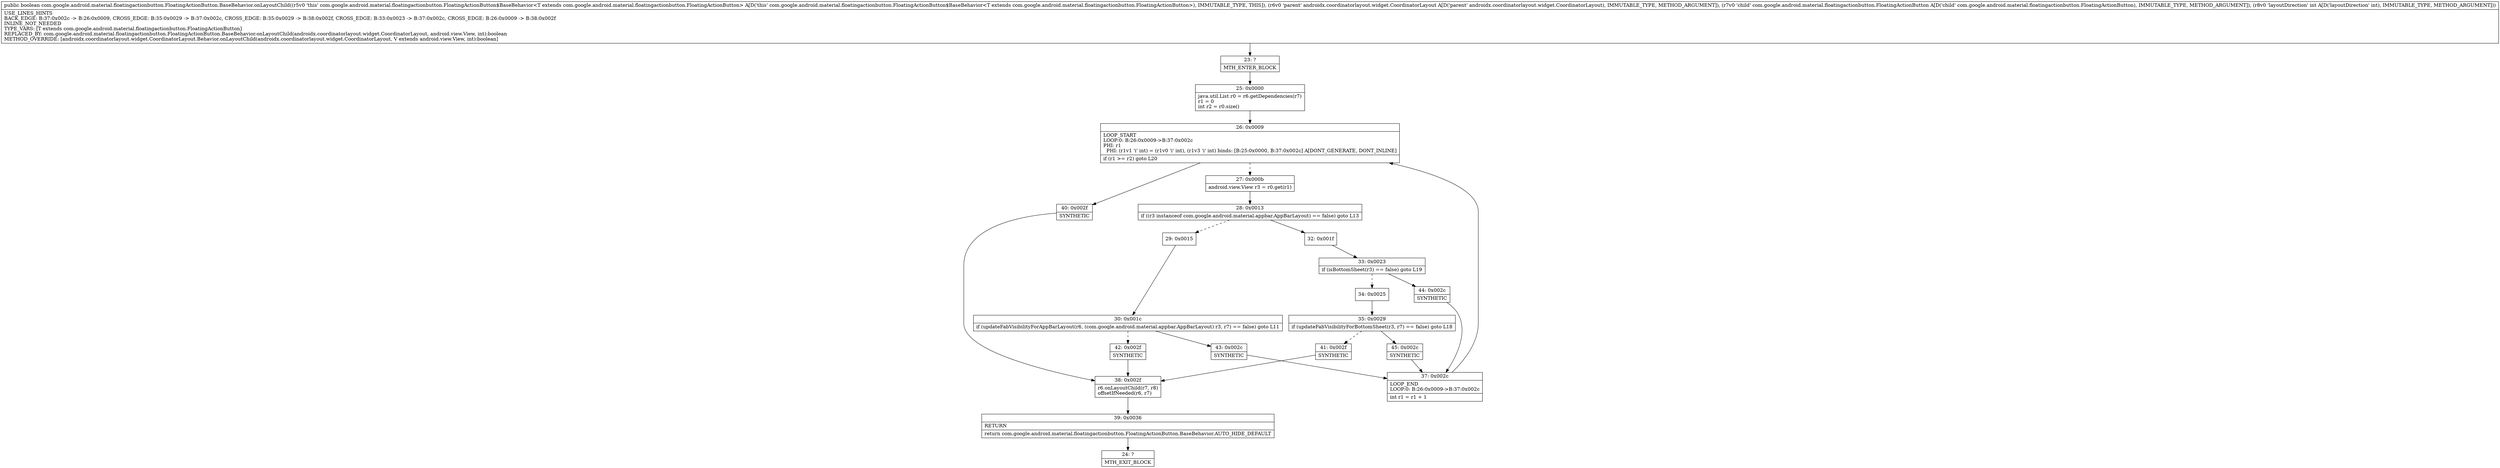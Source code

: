 digraph "CFG forcom.google.android.material.floatingactionbutton.FloatingActionButton.BaseBehavior.onLayoutChild(Landroidx\/coordinatorlayout\/widget\/CoordinatorLayout;Lcom\/google\/android\/material\/floatingactionbutton\/FloatingActionButton;I)Z" {
Node_23 [shape=record,label="{23\:\ ?|MTH_ENTER_BLOCK\l}"];
Node_25 [shape=record,label="{25\:\ 0x0000|java.util.List r0 = r6.getDependencies(r7)\lr1 = 0\lint r2 = r0.size()\l}"];
Node_26 [shape=record,label="{26\:\ 0x0009|LOOP_START\lLOOP:0: B:26:0x0009\-\>B:37:0x002c\lPHI: r1 \l  PHI: (r1v1 'i' int) = (r1v0 'i' int), (r1v3 'i' int) binds: [B:25:0x0000, B:37:0x002c] A[DONT_GENERATE, DONT_INLINE]\l|if (r1 \>= r2) goto L20\l}"];
Node_27 [shape=record,label="{27\:\ 0x000b|android.view.View r3 = r0.get(r1)\l}"];
Node_28 [shape=record,label="{28\:\ 0x0013|if ((r3 instanceof com.google.android.material.appbar.AppBarLayout) == false) goto L13\l}"];
Node_29 [shape=record,label="{29\:\ 0x0015}"];
Node_30 [shape=record,label="{30\:\ 0x001c|if (updateFabVisibilityForAppBarLayout(r6, (com.google.android.material.appbar.AppBarLayout) r3, r7) == false) goto L11\l}"];
Node_42 [shape=record,label="{42\:\ 0x002f|SYNTHETIC\l}"];
Node_38 [shape=record,label="{38\:\ 0x002f|r6.onLayoutChild(r7, r8)\loffsetIfNeeded(r6, r7)\l}"];
Node_39 [shape=record,label="{39\:\ 0x0036|RETURN\l|return com.google.android.material.floatingactionbutton.FloatingActionButton.BaseBehavior.AUTO_HIDE_DEFAULT\l}"];
Node_24 [shape=record,label="{24\:\ ?|MTH_EXIT_BLOCK\l}"];
Node_43 [shape=record,label="{43\:\ 0x002c|SYNTHETIC\l}"];
Node_37 [shape=record,label="{37\:\ 0x002c|LOOP_END\lLOOP:0: B:26:0x0009\-\>B:37:0x002c\l|int r1 = r1 + 1\l}"];
Node_32 [shape=record,label="{32\:\ 0x001f}"];
Node_33 [shape=record,label="{33\:\ 0x0023|if (isBottomSheet(r3) == false) goto L19\l}"];
Node_34 [shape=record,label="{34\:\ 0x0025}"];
Node_35 [shape=record,label="{35\:\ 0x0029|if (updateFabVisibilityForBottomSheet(r3, r7) == false) goto L18\l}"];
Node_41 [shape=record,label="{41\:\ 0x002f|SYNTHETIC\l}"];
Node_45 [shape=record,label="{45\:\ 0x002c|SYNTHETIC\l}"];
Node_44 [shape=record,label="{44\:\ 0x002c|SYNTHETIC\l}"];
Node_40 [shape=record,label="{40\:\ 0x002f|SYNTHETIC\l}"];
MethodNode[shape=record,label="{public boolean com.google.android.material.floatingactionbutton.FloatingActionButton.BaseBehavior.onLayoutChild((r5v0 'this' com.google.android.material.floatingactionbutton.FloatingActionButton$BaseBehavior\<T extends com.google.android.material.floatingactionbutton.FloatingActionButton\> A[D('this' com.google.android.material.floatingactionbutton.FloatingActionButton$BaseBehavior\<T extends com.google.android.material.floatingactionbutton.FloatingActionButton\>), IMMUTABLE_TYPE, THIS]), (r6v0 'parent' androidx.coordinatorlayout.widget.CoordinatorLayout A[D('parent' androidx.coordinatorlayout.widget.CoordinatorLayout), IMMUTABLE_TYPE, METHOD_ARGUMENT]), (r7v0 'child' com.google.android.material.floatingactionbutton.FloatingActionButton A[D('child' com.google.android.material.floatingactionbutton.FloatingActionButton), IMMUTABLE_TYPE, METHOD_ARGUMENT]), (r8v0 'layoutDirection' int A[D('layoutDirection' int), IMMUTABLE_TYPE, METHOD_ARGUMENT]))  | USE_LINES_HINTS\lBACK_EDGE: B:37:0x002c \-\> B:26:0x0009, CROSS_EDGE: B:35:0x0029 \-\> B:37:0x002c, CROSS_EDGE: B:35:0x0029 \-\> B:38:0x002f, CROSS_EDGE: B:33:0x0023 \-\> B:37:0x002c, CROSS_EDGE: B:26:0x0009 \-\> B:38:0x002f\lINLINE_NOT_NEEDED\lTYPE_VARS: [T extends com.google.android.material.floatingactionbutton.FloatingActionButton]\lREPLACED_BY: com.google.android.material.floatingactionbutton.FloatingActionButton.BaseBehavior.onLayoutChild(androidx.coordinatorlayout.widget.CoordinatorLayout, android.view.View, int):boolean\lMETHOD_OVERRIDE: [androidx.coordinatorlayout.widget.CoordinatorLayout.Behavior.onLayoutChild(androidx.coordinatorlayout.widget.CoordinatorLayout, V extends android.view.View, int):boolean]\l}"];
MethodNode -> Node_23;Node_23 -> Node_25;
Node_25 -> Node_26;
Node_26 -> Node_27[style=dashed];
Node_26 -> Node_40;
Node_27 -> Node_28;
Node_28 -> Node_29[style=dashed];
Node_28 -> Node_32;
Node_29 -> Node_30;
Node_30 -> Node_42[style=dashed];
Node_30 -> Node_43;
Node_42 -> Node_38;
Node_38 -> Node_39;
Node_39 -> Node_24;
Node_43 -> Node_37;
Node_37 -> Node_26;
Node_32 -> Node_33;
Node_33 -> Node_34[style=dashed];
Node_33 -> Node_44;
Node_34 -> Node_35;
Node_35 -> Node_41[style=dashed];
Node_35 -> Node_45;
Node_41 -> Node_38;
Node_45 -> Node_37;
Node_44 -> Node_37;
Node_40 -> Node_38;
}

